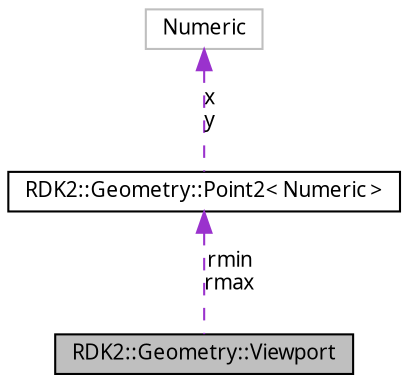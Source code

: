 digraph G
{
  edge [fontname="FreeSans.ttf",fontsize=10,labelfontname="FreeSans.ttf",labelfontsize=10];
  node [fontname="FreeSans.ttf",fontsize=10,shape=record];
  Node1 [label="RDK2::Geometry::Viewport",height=0.2,width=0.4,color="black", fillcolor="grey75", style="filled" fontcolor="black"];
  Node2 -> Node1 [dir=back,color="darkorchid3",fontsize=10,style="dashed",label="rmin\nrmax",fontname="FreeSans.ttf"];
  Node2 [label="RDK2::Geometry::Point2\< Numeric \>",height=0.2,width=0.4,color="black", fillcolor="white", style="filled",URL="$struct_r_d_k2_1_1_geometry_1_1_point2.html",tooltip="A generic vector with two components."];
  Node3 -> Node2 [dir=back,color="darkorchid3",fontsize=10,style="dashed",label="x\ny",fontname="FreeSans.ttf"];
  Node3 [label="Numeric",height=0.2,width=0.4,color="grey75", fillcolor="white", style="filled"];
}
